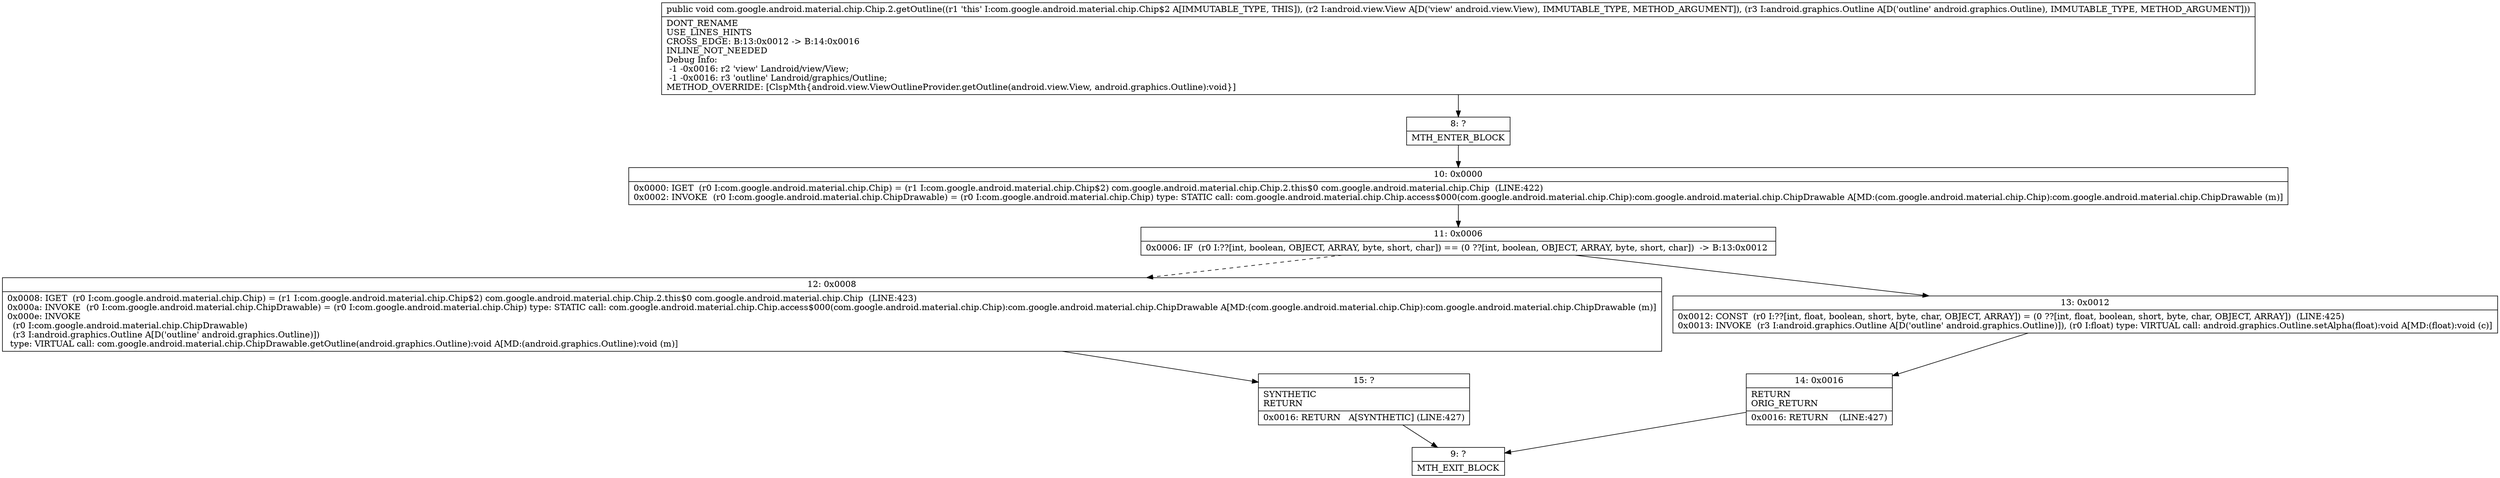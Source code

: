 digraph "CFG forcom.google.android.material.chip.Chip.2.getOutline(Landroid\/view\/View;Landroid\/graphics\/Outline;)V" {
Node_8 [shape=record,label="{8\:\ ?|MTH_ENTER_BLOCK\l}"];
Node_10 [shape=record,label="{10\:\ 0x0000|0x0000: IGET  (r0 I:com.google.android.material.chip.Chip) = (r1 I:com.google.android.material.chip.Chip$2) com.google.android.material.chip.Chip.2.this$0 com.google.android.material.chip.Chip  (LINE:422)\l0x0002: INVOKE  (r0 I:com.google.android.material.chip.ChipDrawable) = (r0 I:com.google.android.material.chip.Chip) type: STATIC call: com.google.android.material.chip.Chip.access$000(com.google.android.material.chip.Chip):com.google.android.material.chip.ChipDrawable A[MD:(com.google.android.material.chip.Chip):com.google.android.material.chip.ChipDrawable (m)]\l}"];
Node_11 [shape=record,label="{11\:\ 0x0006|0x0006: IF  (r0 I:??[int, boolean, OBJECT, ARRAY, byte, short, char]) == (0 ??[int, boolean, OBJECT, ARRAY, byte, short, char])  \-\> B:13:0x0012 \l}"];
Node_12 [shape=record,label="{12\:\ 0x0008|0x0008: IGET  (r0 I:com.google.android.material.chip.Chip) = (r1 I:com.google.android.material.chip.Chip$2) com.google.android.material.chip.Chip.2.this$0 com.google.android.material.chip.Chip  (LINE:423)\l0x000a: INVOKE  (r0 I:com.google.android.material.chip.ChipDrawable) = (r0 I:com.google.android.material.chip.Chip) type: STATIC call: com.google.android.material.chip.Chip.access$000(com.google.android.material.chip.Chip):com.google.android.material.chip.ChipDrawable A[MD:(com.google.android.material.chip.Chip):com.google.android.material.chip.ChipDrawable (m)]\l0x000e: INVOKE  \l  (r0 I:com.google.android.material.chip.ChipDrawable)\l  (r3 I:android.graphics.Outline A[D('outline' android.graphics.Outline)])\l type: VIRTUAL call: com.google.android.material.chip.ChipDrawable.getOutline(android.graphics.Outline):void A[MD:(android.graphics.Outline):void (m)]\l}"];
Node_15 [shape=record,label="{15\:\ ?|SYNTHETIC\lRETURN\l|0x0016: RETURN   A[SYNTHETIC] (LINE:427)\l}"];
Node_9 [shape=record,label="{9\:\ ?|MTH_EXIT_BLOCK\l}"];
Node_13 [shape=record,label="{13\:\ 0x0012|0x0012: CONST  (r0 I:??[int, float, boolean, short, byte, char, OBJECT, ARRAY]) = (0 ??[int, float, boolean, short, byte, char, OBJECT, ARRAY])  (LINE:425)\l0x0013: INVOKE  (r3 I:android.graphics.Outline A[D('outline' android.graphics.Outline)]), (r0 I:float) type: VIRTUAL call: android.graphics.Outline.setAlpha(float):void A[MD:(float):void (c)]\l}"];
Node_14 [shape=record,label="{14\:\ 0x0016|RETURN\lORIG_RETURN\l|0x0016: RETURN    (LINE:427)\l}"];
MethodNode[shape=record,label="{public void com.google.android.material.chip.Chip.2.getOutline((r1 'this' I:com.google.android.material.chip.Chip$2 A[IMMUTABLE_TYPE, THIS]), (r2 I:android.view.View A[D('view' android.view.View), IMMUTABLE_TYPE, METHOD_ARGUMENT]), (r3 I:android.graphics.Outline A[D('outline' android.graphics.Outline), IMMUTABLE_TYPE, METHOD_ARGUMENT]))  | DONT_RENAME\lUSE_LINES_HINTS\lCROSS_EDGE: B:13:0x0012 \-\> B:14:0x0016\lINLINE_NOT_NEEDED\lDebug Info:\l  \-1 \-0x0016: r2 'view' Landroid\/view\/View;\l  \-1 \-0x0016: r3 'outline' Landroid\/graphics\/Outline;\lMETHOD_OVERRIDE: [ClspMth\{android.view.ViewOutlineProvider.getOutline(android.view.View, android.graphics.Outline):void\}]\l}"];
MethodNode -> Node_8;Node_8 -> Node_10;
Node_10 -> Node_11;
Node_11 -> Node_12[style=dashed];
Node_11 -> Node_13;
Node_12 -> Node_15;
Node_15 -> Node_9;
Node_13 -> Node_14;
Node_14 -> Node_9;
}


